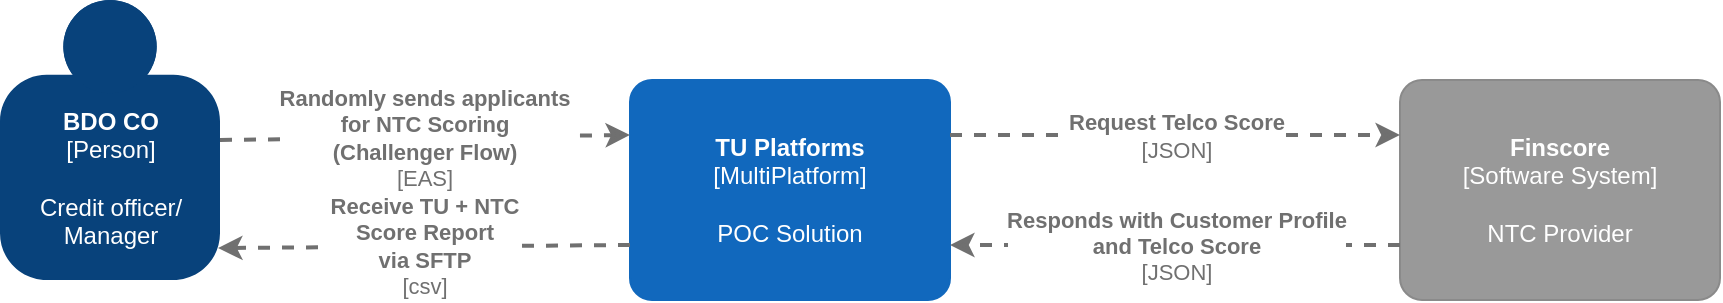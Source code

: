 <mxfile version="13.6.9" type="github" pages="2">
  <diagram id="BH5cA6w0LtP4S3J9wWy8" name="Context Diagram">
    <mxGraphModel dx="1872" dy="432" grid="1" gridSize="10" guides="1" tooltips="1" connect="1" arrows="1" fold="1" page="1" pageScale="1" pageWidth="850" pageHeight="1100" math="0" shadow="0">
      <root>
        <mxCell id="0" />
        <mxCell id="1" parent="0" />
        <object placeholders="1" c4Name="BDO CO" c4Type="Person" c4Description="Credit officer/&#xa;Manager" label="&lt;b&gt;%c4Name%&lt;/b&gt;&lt;div&gt;[%c4Type%]&lt;/div&gt;&lt;br&gt;&lt;div&gt;%c4Description%&lt;/div&gt;" id="Vh95pBZR6eIjPIwUwSS7-1">
          <mxCell style="html=1;dashed=0;whitespace=wrap;fillColor=#08427b;strokeColor=none;fontColor=#ffffff;shape=mxgraph.c4.person;align=center;metaEdit=1;points=[[0.5,0,0],[1,0.5,0],[1,0.75,0],[0.75,1,0],[0.5,1,0],[0.25,1,0],[0,0.75,0],[0,0.5,0]];metaData={&quot;c4Type&quot;:{&quot;editable&quot;:false}};direction=east;" parent="1" vertex="1">
            <mxGeometry x="-40" y="250" width="110.0" height="140" as="geometry" />
          </mxCell>
        </object>
        <object placeholders="1" c4Name="TU Platforms" c4Description="POC Solution " label="&lt;b&gt;%c4Name%&lt;/b&gt;&lt;div&gt;[%c4Type%]&lt;/div&gt;&lt;br&gt;&lt;div&gt;%c4Description%&lt;/div&gt;" c4Type="MultiPlatform" id="Vh95pBZR6eIjPIwUwSS7-10">
          <mxCell style="rounded=1;whiteSpace=wrap;html=1;labelBackgroundColor=none;fillColor=#1168BD;fontColor=#ffffff;align=center;arcSize=10;strokeColor=#1168BD;metaEdit=1;metaData={&quot;c4Type&quot;:{&quot;editable&quot;:false}};points=[[0.25,0,0],[0.5,0,0],[0.75,0,0],[1,0.25,0],[1,0.5,0],[1,0.75,0],[0.75,1,0],[0.5,1,0],[0.25,1,0],[0,0.75,0],[0,0.5,0],[0,0.25,0]];" parent="1" vertex="1">
            <mxGeometry x="275" y="290" width="160" height="110.0" as="geometry" />
          </mxCell>
        </object>
        <object placeholders="1" c4Type="Relationship" c4Technology="EAS" c4Description="Randomly sends applicants&#xa;for NTC Scoring&#xa;(Challenger Flow)" label="&lt;div style=&quot;text-align: left&quot;&gt;&lt;div style=&quot;text-align: center&quot;&gt;&lt;b&gt;%c4Description%&lt;/b&gt;&lt;/div&gt;&lt;div style=&quot;text-align: center&quot;&gt;[%c4Technology%]&lt;/div&gt;&lt;/div&gt;" id="Vh95pBZR6eIjPIwUwSS7-11">
          <mxCell style="edgeStyle=none;rounded=0;html=1;jettySize=auto;orthogonalLoop=1;strokeColor=#707070;strokeWidth=2;fontColor=#707070;jumpStyle=none;dashed=1;metaEdit=1;metaData={&quot;c4Type&quot;:{&quot;editable&quot;:false}};entryX=0;entryY=0.25;entryDx=0;entryDy=0;entryPerimeter=0;exitX=1;exitY=0.5;exitDx=0;exitDy=0;exitPerimeter=0;" parent="1" source="Vh95pBZR6eIjPIwUwSS7-1" target="Vh95pBZR6eIjPIwUwSS7-10" edge="1">
            <mxGeometry width="160" relative="1" as="geometry">
              <mxPoint x="80" y="190" as="sourcePoint" />
              <mxPoint x="740" y="200" as="targetPoint" />
            </mxGeometry>
          </mxCell>
        </object>
        <object placeholders="1" c4Name="Finscore" c4Type="Software System" c4Description="NTC Provider" label="&lt;b&gt;%c4Name%&lt;/b&gt;&lt;div&gt;[%c4Type%]&lt;/div&gt;&lt;br&gt;&lt;div&gt;%c4Description%&lt;/div&gt;" id="Vh95pBZR6eIjPIwUwSS7-12">
          <mxCell style="rounded=1;whiteSpace=wrap;html=1;labelBackgroundColor=none;fillColor=#999999;fontColor=#ffffff;align=center;arcSize=10;strokeColor=#8A8A8A;metaEdit=1;metaData={&quot;c4Type&quot;:{&quot;editable&quot;:false}};points=[[0.25,0,0],[0.5,0,0],[0.75,0,0],[1,0.25,0],[1,0.5,0],[1,0.75,0],[0.75,1,0],[0.5,1,0],[0.25,1,0],[0,0.75,0],[0,0.5,0],[0,0.25,0]];" parent="1" vertex="1">
            <mxGeometry x="660" y="290" width="160" height="110.0" as="geometry" />
          </mxCell>
        </object>
        <object placeholders="1" c4Type="Relationship" c4Technology="JSON" c4Description="Request Telco Score" label="&lt;div style=&quot;text-align: left&quot;&gt;&lt;div style=&quot;text-align: center&quot;&gt;&lt;b&gt;%c4Description%&lt;/b&gt;&lt;/div&gt;&lt;div style=&quot;text-align: center&quot;&gt;[%c4Technology%]&lt;/div&gt;&lt;/div&gt;" id="Vh95pBZR6eIjPIwUwSS7-13">
          <mxCell style="edgeStyle=none;rounded=0;html=1;entryX=0;entryY=0.25;jettySize=auto;orthogonalLoop=1;strokeColor=#707070;strokeWidth=2;fontColor=#707070;jumpStyle=none;dashed=1;metaEdit=1;metaData={&quot;c4Type&quot;:{&quot;editable&quot;:false}};exitX=1;exitY=0.25;exitDx=0;exitDy=0;exitPerimeter=0;entryDx=0;entryDy=0;entryPerimeter=0;" parent="1" source="Vh95pBZR6eIjPIwUwSS7-10" target="Vh95pBZR6eIjPIwUwSS7-12" edge="1">
            <mxGeometry width="160" relative="1" as="geometry">
              <mxPoint x="350" y="260" as="sourcePoint" />
              <mxPoint x="510" y="260" as="targetPoint" />
            </mxGeometry>
          </mxCell>
        </object>
        <object placeholders="1" c4Type="Relationship" c4Technology="JSON" c4Description="Responds with Customer Profile&#xa;and Telco Score" label="&lt;div style=&quot;text-align: left&quot;&gt;&lt;div style=&quot;text-align: center&quot;&gt;&lt;b&gt;%c4Description%&lt;/b&gt;&lt;/div&gt;&lt;div style=&quot;text-align: center&quot;&gt;[%c4Technology%]&lt;/div&gt;&lt;/div&gt;" id="Vh95pBZR6eIjPIwUwSS7-15">
          <mxCell style="edgeStyle=none;rounded=0;html=1;entryX=1;entryY=0.75;jettySize=auto;orthogonalLoop=1;strokeColor=#707070;strokeWidth=2;fontColor=#707070;jumpStyle=none;dashed=1;metaEdit=1;metaData={&quot;c4Type&quot;:{&quot;editable&quot;:false}};entryDx=0;entryDy=0;entryPerimeter=0;exitX=0;exitY=0.75;exitDx=0;exitDy=0;exitPerimeter=0;" parent="1" source="Vh95pBZR6eIjPIwUwSS7-12" target="Vh95pBZR6eIjPIwUwSS7-10" edge="1">
            <mxGeometry width="160" relative="1" as="geometry">
              <mxPoint x="470" y="430" as="sourcePoint" />
              <mxPoint x="630" y="430" as="targetPoint" />
            </mxGeometry>
          </mxCell>
        </object>
        <object placeholders="1" c4Type="Relationship" c4Technology="csv" c4Description="Receive TU + NTC &#xa;Score Report&#xa;via SFTP" label="&lt;div style=&quot;text-align: left&quot;&gt;&lt;div style=&quot;text-align: center&quot;&gt;&lt;b&gt;%c4Description%&lt;/b&gt;&lt;/div&gt;&lt;div style=&quot;text-align: center&quot;&gt;[%c4Technology%]&lt;/div&gt;&lt;/div&gt;" id="Vh95pBZR6eIjPIwUwSS7-18">
          <mxCell style="edgeStyle=none;rounded=0;html=1;jettySize=auto;orthogonalLoop=1;strokeColor=#707070;strokeWidth=2;fontColor=#707070;jumpStyle=none;dashed=1;metaEdit=1;metaData={&quot;c4Type&quot;:{&quot;editable&quot;:false}};exitX=0;exitY=0.75;exitDx=0;exitDy=0;exitPerimeter=0;entryX=0.991;entryY=0.886;entryDx=0;entryDy=0;entryPerimeter=0;" parent="1" source="Vh95pBZR6eIjPIwUwSS7-10" target="Vh95pBZR6eIjPIwUwSS7-1" edge="1">
            <mxGeometry width="160" relative="1" as="geometry">
              <mxPoint x="275" y="200" as="sourcePoint" />
              <mxPoint x="84" y="373" as="targetPoint" />
            </mxGeometry>
          </mxCell>
        </object>
      </root>
    </mxGraphModel>
  </diagram>
  <diagram id="3JzvzEZpqnBRMf7siP_C" name="POC Solution">
    <mxGraphModel dx="2310" dy="617" grid="1" gridSize="10" guides="1" tooltips="1" connect="1" arrows="1" fold="1" page="1" pageScale="1" pageWidth="850" pageHeight="1100" math="0" shadow="0">
      <root>
        <mxCell id="C4-EaQY84XGM-_Cztk2G-0" />
        <mxCell id="C4-EaQY84XGM-_Cztk2G-1" parent="C4-EaQY84XGM-_Cztk2G-0" />
        <object placeholders="1" c4Name="TU NTC Solution" c4Type="ExecutionEnvironment" c4Application="MultiPlatform" label="&lt;div style=&quot;text-align: left&quot;&gt;%c4Name%&lt;/div&gt;&lt;div style=&quot;text-align: left&quot;&gt;[%c4Application%]&lt;/div&gt;" id="nzLZ3cagwyuIo1zNmtQL-2">
          <mxCell style="rounded=1;whiteSpace=wrap;html=1;labelBackgroundColor=none;fillColor=#ffffff;fontColor=#000000;align=left;arcSize=5;strokeColor=#000000;verticalAlign=bottom;metaEdit=1;metaData={&quot;c4Type&quot;:{&quot;editable&quot;:false}};points=[[0.25,0,0],[0.5,0,0],[0.75,0,0],[1,0.25,0],[1,0.5,0],[1,0.75,0],[0.75,1,0],[0.5,1,0],[0.25,1,0],[0,0.75,0],[0,0.5,0],[0,0.25,0]];" vertex="1" parent="C4-EaQY84XGM-_Cztk2G-1">
            <mxGeometry x="-520" y="230" width="1050" height="660" as="geometry" />
          </mxCell>
        </object>
        <object placeholders="1" c4Name="BDO CO" c4Type="Person" c4Description="Credit officer/&#xa;Manager" label="&lt;b&gt;%c4Name%&lt;/b&gt;&lt;div&gt;[%c4Type%]&lt;/div&gt;&lt;br&gt;&lt;div&gt;%c4Description%&lt;/div&gt;" id="pIWsOus6h0tc_C34B-zO-0">
          <mxCell style="html=1;dashed=0;whitespace=wrap;fillColor=#08427b;strokeColor=none;fontColor=#ffffff;shape=mxgraph.c4.person;align=center;metaEdit=1;points=[[0.5,0,0],[1,0.5,0],[1,0.75,0],[0.75,1,0],[0.5,1,0],[0.25,1,0],[0,0.75,0],[0,0.5,0]];metaData={&quot;c4Type&quot;:{&quot;editable&quot;:false}};direction=east;" parent="C4-EaQY84XGM-_Cztk2G-1" vertex="1">
            <mxGeometry x="-350" y="10" width="110.0" height="140" as="geometry" />
          </mxCell>
        </object>
        <object placeholders="1" c4Name="Finscore" c4Type="Software System" c4Description="NTC Provider" label="&lt;b&gt;%c4Name%&lt;/b&gt;&lt;div&gt;[%c4Type%]&lt;/div&gt;&lt;br&gt;&lt;div&gt;%c4Description%&lt;/div&gt;" id="pIWsOus6h0tc_C34B-zO-3">
          <mxCell style="rounded=1;whiteSpace=wrap;html=1;labelBackgroundColor=none;fillColor=#999999;fontColor=#ffffff;align=center;arcSize=10;strokeColor=#8A8A8A;metaEdit=1;metaData={&quot;c4Type&quot;:{&quot;editable&quot;:false}};points=[[0.25,0,0],[0.5,0,0],[0.75,0,0],[1,0.25,0],[1,0.5,0],[1,0.75,0],[0.75,1,0],[0.5,1,0],[0.25,1,0],[0,0.75,0],[0,0.5,0],[0,0.25,0]];" parent="C4-EaQY84XGM-_Cztk2G-1" vertex="1">
            <mxGeometry x="740" y="610" width="160" height="110.0" as="geometry" />
          </mxCell>
        </object>
        <object placeholders="1" c4Type="Relationship" c4Technology="JSON" c4Description="Request Telco Score" label="&lt;div style=&quot;text-align: left&quot;&gt;&lt;div style=&quot;text-align: center&quot;&gt;&lt;b&gt;%c4Description%&lt;/b&gt;&lt;/div&gt;&lt;div style=&quot;text-align: center&quot;&gt;[%c4Technology%]&lt;/div&gt;&lt;/div&gt;" id="pIWsOus6h0tc_C34B-zO-4">
          <mxCell style="edgeStyle=none;rounded=0;html=1;entryX=0;entryY=0.25;jettySize=auto;orthogonalLoop=1;strokeColor=#707070;strokeWidth=2;fontColor=#707070;jumpStyle=none;dashed=1;metaEdit=1;metaData={&quot;c4Type&quot;:{&quot;editable&quot;:false}};entryDx=0;entryDy=0;entryPerimeter=0;" parent="C4-EaQY84XGM-_Cztk2G-1" source="yr3kom9yvmXaBRXavayo-7" target="pIWsOus6h0tc_C34B-zO-3" edge="1">
            <mxGeometry width="160" relative="1" as="geometry">
              <mxPoint x="474.01" y="377.5" as="sourcePoint" />
              <mxPoint x="549.01" y="320" as="targetPoint" />
            </mxGeometry>
          </mxCell>
        </object>
        <object placeholders="1" c4Type="Relationship" c4Technology="JSON" c4Description="Responds with Customer Profile&#xa;and Telco Score" label="&lt;div style=&quot;text-align: left&quot;&gt;&lt;div style=&quot;text-align: center&quot;&gt;&lt;b&gt;%c4Description%&lt;/b&gt;&lt;/div&gt;&lt;div style=&quot;text-align: center&quot;&gt;[%c4Technology%]&lt;/div&gt;&lt;/div&gt;" id="pIWsOus6h0tc_C34B-zO-5">
          <mxCell style="edgeStyle=none;rounded=0;html=1;entryX=1;entryY=0.75;jettySize=auto;orthogonalLoop=1;strokeColor=#707070;strokeWidth=2;fontColor=#707070;jumpStyle=none;dashed=1;metaEdit=1;metaData={&quot;c4Type&quot;:{&quot;editable&quot;:false}};entryDx=0;entryDy=0;entryPerimeter=0;exitX=0;exitY=0.75;exitDx=0;exitDy=0;exitPerimeter=0;" parent="C4-EaQY84XGM-_Cztk2G-1" source="pIWsOus6h0tc_C34B-zO-3" target="yr3kom9yvmXaBRXavayo-7" edge="1">
            <mxGeometry width="160" relative="1" as="geometry">
              <mxPoint x="509.01" y="490" as="sourcePoint" />
              <mxPoint x="474.01" y="432.5" as="targetPoint" />
            </mxGeometry>
          </mxCell>
        </object>
        <object placeholders="1" c4Type="Relationship" c4Technology="csv" c4Description="Receive TU + NTC &#xa;Score Report&#xa;via SFTP" label="&lt;div style=&quot;text-align: left&quot;&gt;&lt;div style=&quot;text-align: center&quot;&gt;&lt;b&gt;%c4Description%&lt;/b&gt;&lt;/div&gt;&lt;div style=&quot;text-align: center&quot;&gt;[%c4Technology%]&lt;/div&gt;&lt;/div&gt;" id="pIWsOus6h0tc_C34B-zO-6">
          <mxCell style="edgeStyle=none;rounded=0;html=1;jettySize=auto;orthogonalLoop=1;strokeColor=#707070;strokeWidth=2;fontColor=#707070;jumpStyle=none;dashed=1;metaEdit=1;metaData={&quot;c4Type&quot;:{&quot;editable&quot;:false}};entryX=1;entryY=0.75;entryDx=0;entryDy=0;entryPerimeter=0;exitX=0.463;exitY=-0.027;exitDx=0;exitDy=0;exitPerimeter=0;" parent="C4-EaQY84XGM-_Cztk2G-1" target="pIWsOus6h0tc_C34B-zO-0" edge="1" source="zeYGUaGAYU4Li65jAoAv-0">
            <mxGeometry width="160" relative="1" as="geometry">
              <mxPoint x="719.01" y="290" as="sourcePoint" />
              <mxPoint x="320" y="300.02" as="targetPoint" />
            </mxGeometry>
          </mxCell>
        </object>
        <object placeholders="1" c4Name="EAS" c4Type="Software System" c4Description="TU Legacy Platform used by BDO" label="&lt;b&gt;%c4Name%&lt;/b&gt;&lt;div&gt;[%c4Type%]&lt;/div&gt;&lt;br&gt;&lt;div&gt;%c4Description%&lt;/div&gt;" id="pIWsOus6h0tc_C34B-zO-13">
          <mxCell style="rounded=1;whiteSpace=wrap;html=1;labelBackgroundColor=none;fillColor=#1168BD;fontColor=#ffffff;align=center;arcSize=10;strokeColor=#1168BD;metaEdit=1;metaData={&quot;c4Type&quot;:{&quot;editable&quot;:false}};points=[[0.25,0,0],[0.5,0,0],[0.75,0,0],[1,0.25,0],[1,0.5,0],[1,0.75,0],[0.75,1,0],[0.5,1,0],[0.25,1,0],[0,0.75,0],[0,0.5,0],[0,0.25,0]];" parent="C4-EaQY84XGM-_Cztk2G-1" vertex="1">
            <mxGeometry x="-270" y="440" width="160" height="110.0" as="geometry" />
          </mxCell>
        </object>
        <object placeholders="1" c4Type="Relationship" c4Technology="EAS COM Account" c4Description="Show applicants &#xa;from CO_REV Queue" label="&lt;div style=&quot;text-align: left&quot;&gt;&lt;div style=&quot;text-align: center&quot;&gt;&lt;b&gt;%c4Description%&lt;/b&gt;&lt;/div&gt;&lt;div style=&quot;text-align: center&quot;&gt;[%c4Technology%]&lt;/div&gt;&lt;/div&gt;" id="yr3kom9yvmXaBRXavayo-0">
          <mxCell style="edgeStyle=none;rounded=0;html=1;entryX=0.5;entryY=1;jettySize=auto;orthogonalLoop=1;strokeColor=#707070;strokeWidth=2;fontColor=#707070;jumpStyle=none;dashed=1;metaEdit=1;metaData={&quot;c4Type&quot;:{&quot;editable&quot;:false}};entryDx=0;entryDy=0;entryPerimeter=0;exitX=0.263;exitY=0.01;exitDx=0;exitDy=0;exitPerimeter=0;" parent="C4-EaQY84XGM-_Cztk2G-1" source="pIWsOus6h0tc_C34B-zO-13" target="pIWsOus6h0tc_C34B-zO-0" edge="1">
            <mxGeometry width="160" relative="1" as="geometry">
              <mxPoint x="-290" y="320" as="sourcePoint" />
              <mxPoint x="170" y="230" as="targetPoint" />
              <Array as="points" />
            </mxGeometry>
          </mxCell>
        </object>
        <object placeholders="1" c4Type="Relationship" c4Technology="Challenger Flow" c4Description="Randomly pick applications &#xa;for NTC Scoring" label="&lt;div style=&quot;text-align: left&quot;&gt;&lt;div style=&quot;text-align: center&quot;&gt;&lt;b&gt;%c4Description%&lt;/b&gt;&lt;/div&gt;&lt;div style=&quot;text-align: center&quot;&gt;[%c4Technology%]&lt;/div&gt;&lt;/div&gt;" id="yr3kom9yvmXaBRXavayo-2">
          <mxCell style="edgeStyle=none;rounded=0;html=1;jettySize=auto;orthogonalLoop=1;strokeColor=#707070;strokeWidth=2;fontColor=#707070;jumpStyle=none;dashed=1;metaEdit=1;metaData={&quot;c4Type&quot;:{&quot;editable&quot;:false}};exitX=0;exitY=0.75;exitDx=0;exitDy=0;exitPerimeter=0;entryX=0;entryY=0.5;entryDx=0;entryDy=0;entryPerimeter=0;" parent="C4-EaQY84XGM-_Cztk2G-1" source="pIWsOus6h0tc_C34B-zO-0" target="pIWsOus6h0tc_C34B-zO-13" edge="1">
            <mxGeometry width="160" relative="1" as="geometry">
              <mxPoint x="10" y="250" as="sourcePoint" />
              <mxPoint x="-263" y="390" as="targetPoint" />
              <Array as="points">
                <mxPoint x="-410" y="230" />
              </Array>
            </mxGeometry>
          </mxCell>
        </object>
        <object placeholders="1" c4Type="Database" c4Technology="DataVault" c4Description="Reporting DB" label="%c4Type%&lt;div&gt;[Container:&amp;nbsp;%c4Technology%]&lt;/div&gt;&lt;br&gt;&lt;div&gt;%c4Description%&lt;/div&gt;" id="yr3kom9yvmXaBRXavayo-3">
          <mxCell style="shape=cylinder;whiteSpace=wrap;html=1;boundedLbl=1;rounded=0;labelBackgroundColor=none;fillColor=#438DD5;fontSize=12;fontColor=#ffffff;align=center;strokeColor=#3C7FC0;metaEdit=1;points=[[0.5,0,0],[1,0.25,0],[1,0.5,0],[1,0.75,0],[0.5,1,0],[0,0.75,0],[0,0.5,0],[0,0.25,0]];metaData={&quot;c4Type&quot;:{&quot;editable&quot;:false}};" parent="C4-EaQY84XGM-_Cztk2G-1" vertex="1">
            <mxGeometry x="-270" y="690" width="160" height="140" as="geometry" />
          </mxCell>
        </object>
        <object placeholders="1" c4Type="Relationship" c4Technology="SQL" c4Description="Write all applicants &#xa;from Cut into Queue" label="&lt;div style=&quot;text-align: left&quot;&gt;&lt;div style=&quot;text-align: center&quot;&gt;&lt;b&gt;%c4Description%&lt;/b&gt;&lt;/div&gt;&lt;div style=&quot;text-align: center&quot;&gt;[%c4Technology%]&lt;/div&gt;&lt;/div&gt;" id="yr3kom9yvmXaBRXavayo-4">
          <mxCell style="edgeStyle=none;rounded=0;html=1;entryX=0.5;entryY=0;jettySize=auto;orthogonalLoop=1;strokeColor=#707070;strokeWidth=2;fontColor=#707070;jumpStyle=none;dashed=1;metaEdit=1;metaData={&quot;c4Type&quot;:{&quot;editable&quot;:false}};entryDx=0;entryDy=0;entryPerimeter=0;" parent="C4-EaQY84XGM-_Cztk2G-1" target="yr3kom9yvmXaBRXavayo-3" edge="1">
            <mxGeometry width="160" relative="1" as="geometry">
              <mxPoint x="-190" y="540" as="sourcePoint" />
              <mxPoint x="-30" y="540" as="targetPoint" />
            </mxGeometry>
          </mxCell>
        </object>
        <object placeholders="1" c4Name="Extraction tool" c4Type="Container" c4Technology="what tech?" c4Description="Filter Applicants according to set rules and conditions" label="&lt;b&gt;%c4Name%&lt;/b&gt;&lt;div&gt;[%c4Type%: %c4Technology%]&lt;/div&gt;&lt;br&gt;&lt;div&gt;%c4Description%&lt;/div&gt;" id="yr3kom9yvmXaBRXavayo-5">
          <mxCell style="rounded=1;whiteSpace=wrap;html=1;labelBackgroundColor=none;fillColor=#85BBF0;fontColor=#ffffff;align=center;arcSize=10;strokeColor=#78A8D8;metaEdit=1;metaData={&quot;c4Type&quot;:{&quot;editable&quot;:false}};points=[[0.25,0,0],[0.5,0,0],[0.75,0,0],[1,0.25,0],[1,0.5,0],[1,0.75,0],[0.75,1,0],[0.5,1,0],[0.25,1,0],[0,0.75,0],[0,0.5,0],[0,0.25,0]];" parent="C4-EaQY84XGM-_Cztk2G-1" vertex="1">
            <mxGeometry x="50" y="700" width="160" height="110.0" as="geometry" />
          </mxCell>
        </object>
        <object placeholders="1" c4Type="Relationship" c4Technology="technology?" c4Description="Extract all applications &#xa;updated by COM &#xa;during the day" label="&lt;div style=&quot;text-align: left&quot;&gt;&lt;div style=&quot;text-align: center&quot;&gt;&lt;b&gt;%c4Description%&lt;/b&gt;&lt;/div&gt;&lt;div style=&quot;text-align: center&quot;&gt;[%c4Technology%]&lt;/div&gt;&lt;/div&gt;" id="yr3kom9yvmXaBRXavayo-6">
          <mxCell style="edgeStyle=none;rounded=0;html=1;entryX=1;entryY=0.5;jettySize=auto;orthogonalLoop=1;strokeColor=#707070;strokeWidth=2;fontColor=#707070;jumpStyle=none;dashed=1;metaEdit=1;metaData={&quot;c4Type&quot;:{&quot;editable&quot;:false}};exitX=0.013;exitY=0.564;exitDx=0;exitDy=0;exitPerimeter=0;entryDx=0;entryDy=0;entryPerimeter=0;" parent="C4-EaQY84XGM-_Cztk2G-1" source="yr3kom9yvmXaBRXavayo-5" target="yr3kom9yvmXaBRXavayo-3" edge="1">
            <mxGeometry width="160" relative="1" as="geometry">
              <mxPoint x="-10" y="740" as="sourcePoint" />
              <mxPoint x="150" y="740" as="targetPoint" />
            </mxGeometry>
          </mxCell>
        </object>
        <object placeholders="1" c4Name="API Application" c4Type="Container" c4Technology="technology?" c4Description="Calls Finscore for Scoring " label="&lt;b&gt;%c4Name%&lt;/b&gt;&lt;div&gt;[%c4Type%: %c4Technology%]&lt;/div&gt;&lt;br&gt;&lt;div&gt;%c4Description%&lt;/div&gt;" id="yr3kom9yvmXaBRXavayo-7">
          <mxCell style="rounded=1;whiteSpace=wrap;html=1;labelBackgroundColor=none;fillColor=#85BBF0;fontColor=#ffffff;align=center;arcSize=10;strokeColor=#78A8D8;metaEdit=1;metaData={&quot;c4Type&quot;:{&quot;editable&quot;:false}};points=[[0.25,0,0],[0.5,0,0],[0.75,0,0],[1,0.25,0],[1,0.5,0],[1,0.75,0],[0.75,1,0],[0.5,1,0],[0.25,1,0],[0,0.75,0],[0,0.5,0],[0,0.25,0]];" parent="C4-EaQY84XGM-_Cztk2G-1" vertex="1">
            <mxGeometry x="310" y="700" width="160" height="110.0" as="geometry" />
          </mxCell>
        </object>
        <object placeholders="1" c4Name="Custom Tool" c4Type="Container" c4Technology="technology?" c4Description="Custom tool for the NTC Solution&#xa;Following Tasks:&#xa;1. Create Finscore Request&#xa;2. Parse Finscore Response&#xa;3. Re-run BDO Scoring Matrix &#xa;4. Re-run GMI derivation&#xa;5. Re-run max CL" label="&lt;b&gt;%c4Name%&lt;/b&gt;&lt;div&gt;[%c4Type%: %c4Technology%]&lt;/div&gt;&lt;br&gt;&lt;div&gt;%c4Description%&lt;/div&gt;" id="yr3kom9yvmXaBRXavayo-8">
          <mxCell style="rounded=1;whiteSpace=wrap;html=1;labelBackgroundColor=none;fillColor=#85BBF0;fontColor=#ffffff;align=center;arcSize=10;strokeColor=#78A8D8;metaEdit=1;metaData={&quot;c4Type&quot;:{&quot;editable&quot;:false}};points=[[0.25,0,0],[0.5,0,0],[0.75,0,0],[1,0.25,0],[1,0.5,0],[1,0.75,0],[0.75,1,0],[0.5,1,0],[0.25,1,0],[0,0.75,0],[0,0.5,0],[0,0.25,0]];" parent="C4-EaQY84XGM-_Cztk2G-1" vertex="1">
            <mxGeometry x="5" y="450" width="250" height="150" as="geometry" />
          </mxCell>
        </object>
        <object placeholders="1" c4Type="Relationship" c4Technology="JSON/HTTPS" c4Description="Makes Api Calls to" label="&lt;div style=&quot;text-align: left&quot;&gt;&lt;div style=&quot;text-align: center&quot;&gt;&lt;b&gt;%c4Description%&lt;/b&gt;&lt;/div&gt;&lt;div style=&quot;text-align: center&quot;&gt;[%c4Technology%]&lt;/div&gt;&lt;/div&gt;" id="yr3kom9yvmXaBRXavayo-9">
          <mxCell style="edgeStyle=none;rounded=0;html=1;entryX=0;entryY=0.5;jettySize=auto;orthogonalLoop=1;strokeColor=#707070;strokeWidth=2;fontColor=#707070;jumpStyle=none;dashed=1;metaEdit=1;metaData={&quot;c4Type&quot;:{&quot;editable&quot;:false}};entryDx=0;entryDy=0;entryPerimeter=0;" parent="C4-EaQY84XGM-_Cztk2G-1" target="yr3kom9yvmXaBRXavayo-7" edge="1">
            <mxGeometry x="-0.45" width="160" relative="1" as="geometry">
              <mxPoint x="40" y="604" as="sourcePoint" />
              <mxPoint x="619.01" y="740" as="targetPoint" />
              <Array as="points">
                <mxPoint x="40" y="640" />
                <mxPoint x="220" y="640" />
                <mxPoint x="220" y="700" />
                <mxPoint x="220" y="755" />
              </Array>
              <mxPoint as="offset" />
            </mxGeometry>
          </mxCell>
        </object>
        <object placeholders="1" c4Type="Relationship" c4Technology="what tech?" c4Description="Send Customer &#xa;Profile and Telco Score" label="&lt;div style=&quot;text-align: left&quot;&gt;&lt;div style=&quot;text-align: center&quot;&gt;&lt;b&gt;%c4Description%&lt;/b&gt;&lt;/div&gt;&lt;div style=&quot;text-align: center&quot;&gt;[%c4Technology%]&lt;/div&gt;&lt;/div&gt;" id="yr3kom9yvmXaBRXavayo-11">
          <mxCell style="edgeStyle=none;rounded=0;html=1;jettySize=auto;orthogonalLoop=1;strokeColor=#707070;strokeWidth=2;fontColor=#707070;jumpStyle=none;dashed=1;metaEdit=1;metaData={&quot;c4Type&quot;:{&quot;editable&quot;:false}};exitX=0.25;exitY=0;exitDx=0;exitDy=0;exitPerimeter=0;entryX=1;entryY=0.5;entryDx=0;entryDy=0;entryPerimeter=0;" parent="C4-EaQY84XGM-_Cztk2G-1" source="yr3kom9yvmXaBRXavayo-7" target="yr3kom9yvmXaBRXavayo-8" edge="1">
            <mxGeometry width="160" relative="1" as="geometry">
              <mxPoint x="409.01" y="700" as="sourcePoint" />
              <mxPoint x="200" y="620" as="targetPoint" />
              <Array as="points">
                <mxPoint x="350" y="670" />
                <mxPoint x="350" y="525" />
                <mxPoint x="280" y="525" />
              </Array>
            </mxGeometry>
          </mxCell>
        </object>
        <object placeholders="1" c4Name="ETL Tool" c4Type="Container" c4Technology="technology?" c4Description="Creates and Sends Report" label="&lt;b&gt;%c4Name%&lt;/b&gt;&lt;div&gt;[%c4Type%: %c4Technology%]&lt;/div&gt;&lt;br&gt;&lt;div&gt;%c4Description%&lt;/div&gt;" id="zeYGUaGAYU4Li65jAoAv-0">
          <mxCell style="rounded=1;whiteSpace=wrap;html=1;labelBackgroundColor=none;fillColor=#85BBF0;fontColor=#ffffff;align=center;arcSize=10;strokeColor=#78A8D8;metaEdit=1;metaData={&quot;c4Type&quot;:{&quot;editable&quot;:false}};points=[[0.25,0,0],[0.5,0,0],[0.75,0,0],[1,0.25,0],[1,0.5,0],[1,0.75,0],[0.75,1,0],[0.5,1,0],[0.25,1,0],[0,0.75,0],[0,0.5,0],[0,0.25,0]];" parent="C4-EaQY84XGM-_Cztk2G-1" vertex="1">
            <mxGeometry x="50" y="260" width="160" height="110.0" as="geometry" />
          </mxCell>
        </object>
        <object placeholders="1" c4Type="Relationship" c4Technology="technology?&#xa;" c4Description="Send filtered applicants " label="&lt;div style=&quot;text-align: left&quot;&gt;&lt;div style=&quot;text-align: center&quot;&gt;&lt;b&gt;%c4Description%&lt;/b&gt;&lt;/div&gt;&lt;div style=&quot;text-align: center&quot;&gt;[%c4Technology%]&lt;/div&gt;&lt;/div&gt;" id="zeYGUaGAYU4Li65jAoAv-3">
          <mxCell style="edgeStyle=none;rounded=0;html=1;jettySize=auto;orthogonalLoop=1;strokeColor=#707070;strokeWidth=2;fontColor=#707070;jumpStyle=none;dashed=1;metaEdit=1;metaData={&quot;c4Type&quot;:{&quot;editable&quot;:false}};exitX=0.5;exitY=0;exitDx=0;exitDy=0;exitPerimeter=0;entryX=0;entryY=0.5;entryDx=0;entryDy=0;entryPerimeter=0;" parent="C4-EaQY84XGM-_Cztk2G-1" source="yr3kom9yvmXaBRXavayo-5" target="yr3kom9yvmXaBRXavayo-8" edge="1">
            <mxGeometry x="0.302" width="160" relative="1" as="geometry">
              <mxPoint x="100" y="630" as="sourcePoint" />
              <mxPoint x="-70" y="570" as="targetPoint" />
              <Array as="points">
                <mxPoint x="130" y="680" />
                <mxPoint x="30" y="680" />
                <mxPoint x="-60" y="680" />
                <mxPoint x="-60" y="630" />
                <mxPoint x="-60" y="525" />
              </Array>
              <mxPoint as="offset" />
            </mxGeometry>
          </mxCell>
        </object>
        <object placeholders="1" c4Type="Relationship" c4Technology="technology?" c4Description="Retrieve NTC + EAS Score" label="&lt;div style=&quot;text-align: left&quot;&gt;&lt;div style=&quot;text-align: center&quot;&gt;&lt;b&gt;%c4Description%&lt;/b&gt;&lt;/div&gt;&lt;div style=&quot;text-align: center&quot;&gt;[%c4Technology%]&lt;/div&gt;&lt;/div&gt;" id="zeYGUaGAYU4Li65jAoAv-4">
          <mxCell style="edgeStyle=none;rounded=0;html=1;jettySize=auto;orthogonalLoop=1;strokeColor=#707070;strokeWidth=2;fontColor=#707070;jumpStyle=none;dashed=1;metaEdit=1;metaData={&quot;c4Type&quot;:{&quot;editable&quot;:false}};exitX=0.5;exitY=1;exitDx=0;exitDy=0;exitPerimeter=0;entryX=0.5;entryY=0;entryDx=0;entryDy=0;entryPerimeter=0;" parent="C4-EaQY84XGM-_Cztk2G-1" source="zeYGUaGAYU4Li65jAoAv-0" target="yr3kom9yvmXaBRXavayo-8" edge="1">
            <mxGeometry width="160" relative="1" as="geometry">
              <mxPoint x="40" y="370" as="sourcePoint" />
              <mxPoint x="330" y="400" as="targetPoint" />
            </mxGeometry>
          </mxCell>
        </object>
        <object placeholders="1" c4Type="Database" c4Technology="BDO Custom DB" c4Description="Save NTC+TU Score" label="%c4Type%&lt;div&gt;[Container:&amp;nbsp;%c4Technology%]&lt;/div&gt;&lt;br&gt;&lt;div&gt;%c4Description%&lt;/div&gt;" id="a6fTp9Qx7tFYhd4DKS-t-2">
          <mxCell style="shape=cylinder;whiteSpace=wrap;html=1;boundedLbl=1;rounded=0;labelBackgroundColor=none;fillColor=#438DD5;fontSize=12;fontColor=#ffffff;align=center;strokeColor=#3C7FC0;metaEdit=1;points=[[0.5,0,0],[1,0.25,0],[1,0.5,0],[1,0.75,0],[0.5,1,0],[0,0.75,0],[0,0.5,0],[0,0.25,0]];metaData={&quot;c4Type&quot;:{&quot;editable&quot;:false}};" vertex="1" parent="C4-EaQY84XGM-_Cztk2G-1">
            <mxGeometry x="345" y="240" width="160" height="140" as="geometry" />
          </mxCell>
        </object>
        <object placeholders="1" c4Type="Relationship" c4Technology="SQL" c4Description="Write NTC+TU&#xa;Scoring" label="&lt;div style=&quot;text-align: left&quot;&gt;&lt;div style=&quot;text-align: center&quot;&gt;&lt;b&gt;%c4Description%&lt;/b&gt;&lt;/div&gt;&lt;div style=&quot;text-align: center&quot;&gt;[%c4Technology%]&lt;/div&gt;&lt;/div&gt;" id="nzLZ3cagwyuIo1zNmtQL-1">
          <mxCell style="edgeStyle=none;rounded=0;html=1;jettySize=auto;orthogonalLoop=1;strokeColor=#707070;strokeWidth=2;fontColor=#707070;jumpStyle=none;dashed=1;metaEdit=1;metaData={&quot;c4Type&quot;:{&quot;editable&quot;:false}};" edge="1" parent="C4-EaQY84XGM-_Cztk2G-1" source="zeYGUaGAYU4Li65jAoAv-0">
            <mxGeometry width="160" relative="1" as="geometry">
              <mxPoint x="210" y="315" as="sourcePoint" />
              <mxPoint x="340" y="315" as="targetPoint" />
            </mxGeometry>
          </mxCell>
        </object>
      </root>
    </mxGraphModel>
  </diagram>
</mxfile>
